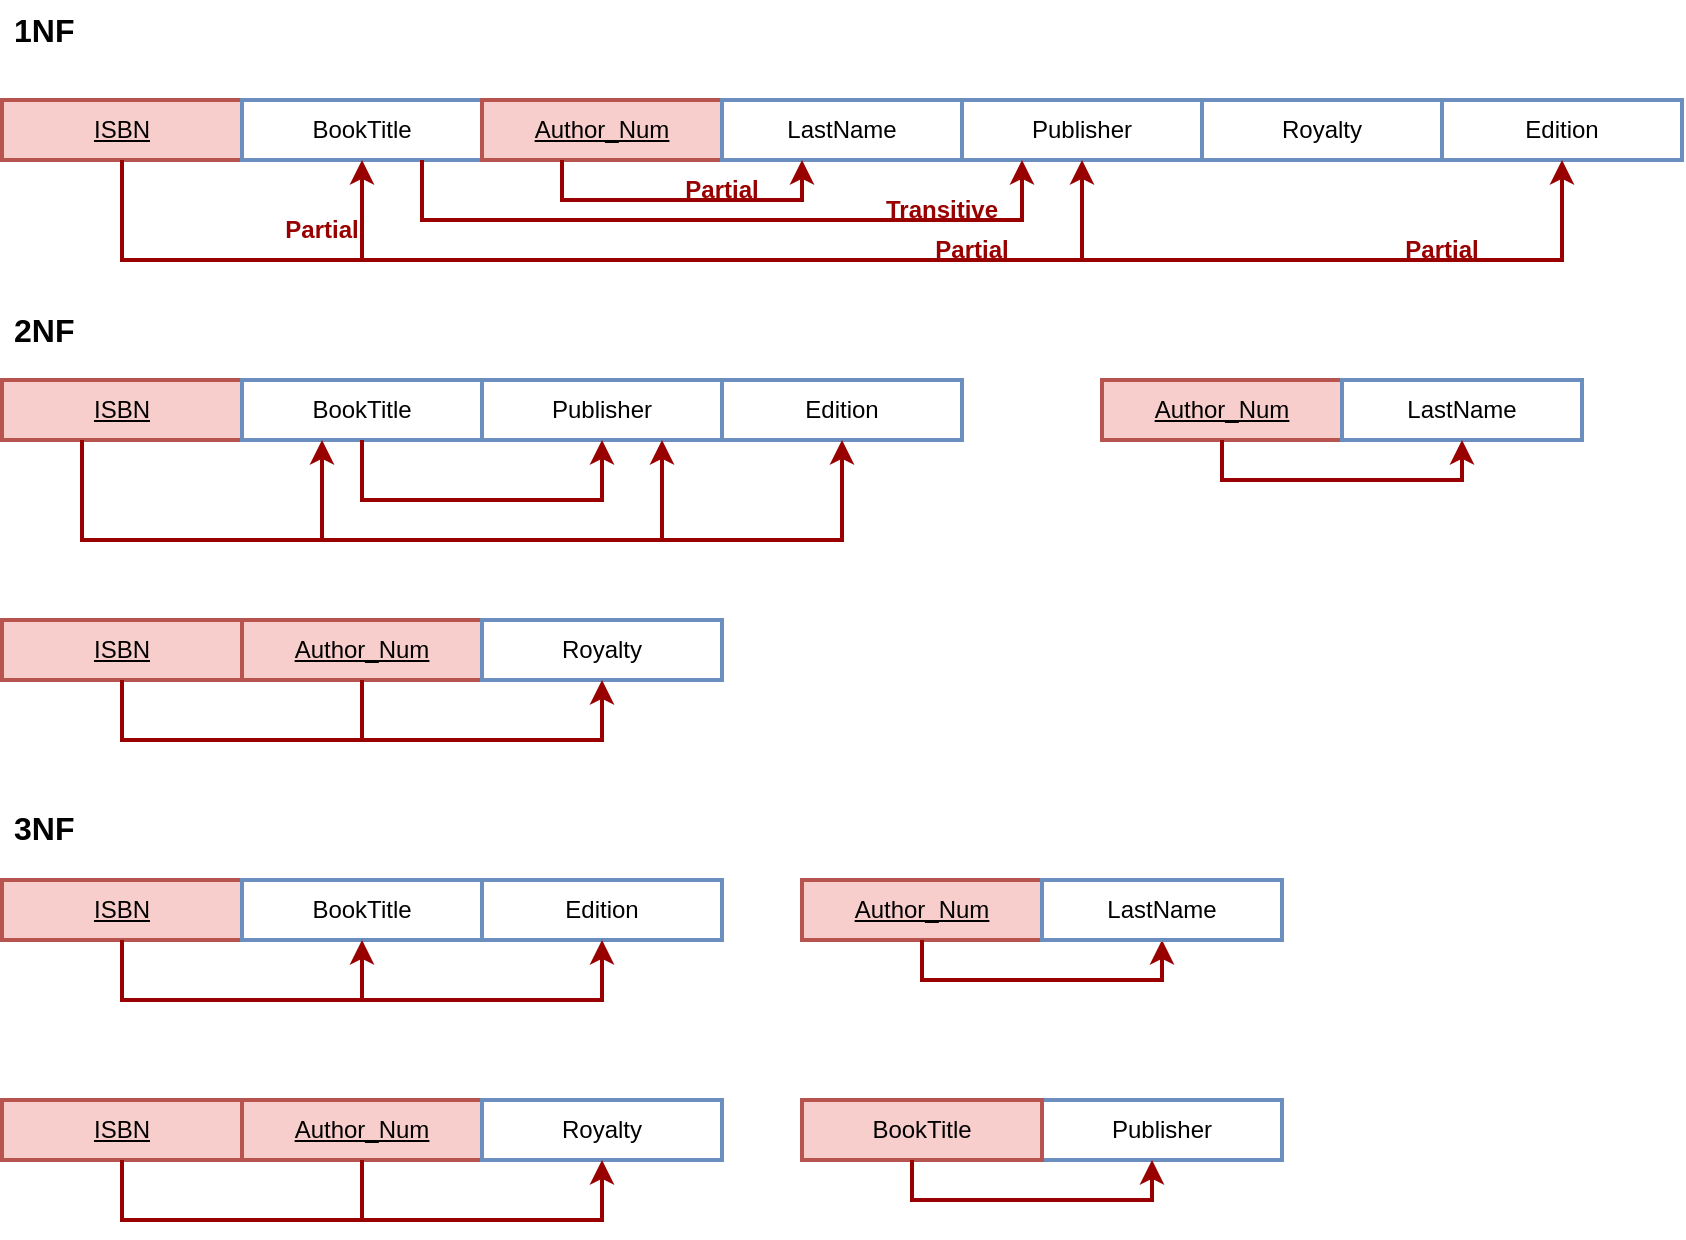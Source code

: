 <mxfile version="26.1.0">
  <diagram name="Page-1" id="AuHG8QwHxPZmuGQ9BJdn">
    <mxGraphModel dx="1136" dy="697" grid="1" gridSize="10" guides="1" tooltips="1" connect="1" arrows="1" fold="1" page="1" pageScale="1" pageWidth="1169" pageHeight="827" math="0" shadow="0">
      <root>
        <mxCell id="0" />
        <mxCell id="1" parent="0" />
        <mxCell id="KnLRKtkdSxUfIx8UTek1-1" value="&lt;span style=&quot;font-weight: normal;&quot;&gt;&lt;u&gt;ISBN&lt;/u&gt;&lt;/span&gt;" style="rounded=0;whiteSpace=wrap;html=1;fillColor=#f8cecc;strokeColor=#b85450;fontStyle=1;strokeWidth=2;" parent="1" vertex="1">
          <mxGeometry x="70" y="100" width="120" height="30" as="geometry" />
        </mxCell>
        <mxCell id="KnLRKtkdSxUfIx8UTek1-2" value="&lt;span style=&quot;font-weight: normal;&quot;&gt;BookTitle&lt;/span&gt;" style="rounded=0;whiteSpace=wrap;html=1;fillColor=none;strokeColor=#6c8ebf;fontStyle=1;strokeWidth=2;" parent="1" vertex="1">
          <mxGeometry x="190" y="100" width="120" height="30" as="geometry" />
        </mxCell>
        <mxCell id="KnLRKtkdSxUfIx8UTek1-3" value="&lt;span style=&quot;font-weight: normal;&quot;&gt;&lt;u&gt;Author_Num&lt;/u&gt;&lt;/span&gt;" style="rounded=0;whiteSpace=wrap;html=1;fillColor=#f8cecc;strokeColor=#b85450;fontStyle=1;strokeWidth=2;" parent="1" vertex="1">
          <mxGeometry x="310" y="100" width="120" height="30" as="geometry" />
        </mxCell>
        <mxCell id="KnLRKtkdSxUfIx8UTek1-4" value="&lt;span style=&quot;font-weight: normal;&quot;&gt;LastName&lt;/span&gt;" style="rounded=0;whiteSpace=wrap;html=1;fillColor=none;strokeColor=#6c8ebf;fontStyle=1;strokeWidth=2;" parent="1" vertex="1">
          <mxGeometry x="430" y="100" width="120" height="30" as="geometry" />
        </mxCell>
        <mxCell id="KnLRKtkdSxUfIx8UTek1-5" value="&lt;span style=&quot;font-weight: normal;&quot;&gt;Publisher&lt;/span&gt;" style="rounded=0;whiteSpace=wrap;html=1;fillColor=none;strokeColor=#6c8ebf;fontStyle=1;strokeWidth=2;" parent="1" vertex="1">
          <mxGeometry x="550" y="100" width="120" height="30" as="geometry" />
        </mxCell>
        <mxCell id="KnLRKtkdSxUfIx8UTek1-6" value="&lt;span style=&quot;font-weight: normal;&quot;&gt;Royalty&lt;/span&gt;" style="rounded=0;whiteSpace=wrap;html=1;fillColor=none;strokeColor=#6c8ebf;fontStyle=1;strokeWidth=2;" parent="1" vertex="1">
          <mxGeometry x="670" y="100" width="120" height="30" as="geometry" />
        </mxCell>
        <mxCell id="KnLRKtkdSxUfIx8UTek1-7" value="&lt;span style=&quot;font-weight: normal;&quot;&gt;Edition&lt;/span&gt;" style="rounded=0;whiteSpace=wrap;html=1;fillColor=none;strokeColor=#6c8ebf;fontStyle=1;strokeWidth=2;" parent="1" vertex="1">
          <mxGeometry x="790" y="100" width="120" height="30" as="geometry" />
        </mxCell>
        <mxCell id="KnLRKtkdSxUfIx8UTek1-10" value="" style="endArrow=classic;html=1;rounded=0;exitX=0.5;exitY=1;exitDx=0;exitDy=0;entryX=0.5;entryY=1;entryDx=0;entryDy=0;strokeColor=#990000;strokeWidth=2;" parent="1" source="KnLRKtkdSxUfIx8UTek1-1" target="KnLRKtkdSxUfIx8UTek1-2" edge="1">
          <mxGeometry width="50" height="50" relative="1" as="geometry">
            <mxPoint x="160" y="220" as="sourcePoint" />
            <mxPoint x="280" y="310" as="targetPoint" />
            <Array as="points">
              <mxPoint x="130" y="180" />
              <mxPoint x="190" y="180" />
              <mxPoint x="250" y="180" />
            </Array>
          </mxGeometry>
        </mxCell>
        <mxCell id="KnLRKtkdSxUfIx8UTek1-12" value="" style="endArrow=classic;html=1;rounded=0;exitX=0.5;exitY=1;exitDx=0;exitDy=0;entryX=0.25;entryY=1;entryDx=0;entryDy=0;strokeColor=#990000;strokeWidth=2;" parent="1" target="KnLRKtkdSxUfIx8UTek1-5" edge="1">
          <mxGeometry width="50" height="50" relative="1" as="geometry">
            <mxPoint x="280" y="130" as="sourcePoint" />
            <mxPoint x="400" y="130" as="targetPoint" />
            <Array as="points">
              <mxPoint x="280" y="160" />
              <mxPoint x="580" y="160" />
            </Array>
          </mxGeometry>
        </mxCell>
        <mxCell id="KnLRKtkdSxUfIx8UTek1-13" value="" style="endArrow=classic;html=1;rounded=0;exitX=0.5;exitY=1;exitDx=0;exitDy=0;entryX=0.5;entryY=1;entryDx=0;entryDy=0;strokeColor=#990000;strokeWidth=2;" parent="1" edge="1">
          <mxGeometry width="50" height="50" relative="1" as="geometry">
            <mxPoint x="350" y="130" as="sourcePoint" />
            <mxPoint x="470" y="130" as="targetPoint" />
            <Array as="points">
              <mxPoint x="350" y="150" />
              <mxPoint x="410" y="150" />
              <mxPoint x="470" y="150" />
            </Array>
          </mxGeometry>
        </mxCell>
        <mxCell id="KnLRKtkdSxUfIx8UTek1-14" value="" style="endArrow=classic;html=1;rounded=0;entryX=0.5;entryY=1;entryDx=0;entryDy=0;strokeColor=#990000;strokeWidth=2;" parent="1" target="KnLRKtkdSxUfIx8UTek1-5" edge="1">
          <mxGeometry width="50" height="50" relative="1" as="geometry">
            <mxPoint x="250" y="180" as="sourcePoint" />
            <mxPoint x="610" y="180" as="targetPoint" />
            <Array as="points">
              <mxPoint x="610" y="180" />
            </Array>
          </mxGeometry>
        </mxCell>
        <mxCell id="KnLRKtkdSxUfIx8UTek1-15" value="" style="endArrow=classic;html=1;rounded=0;entryX=0.5;entryY=1;entryDx=0;entryDy=0;strokeColor=#990000;strokeWidth=2;" parent="1" target="KnLRKtkdSxUfIx8UTek1-7" edge="1">
          <mxGeometry width="50" height="50" relative="1" as="geometry">
            <mxPoint x="610" y="180" as="sourcePoint" />
            <mxPoint x="970" y="130" as="targetPoint" />
            <Array as="points">
              <mxPoint x="850" y="180" />
            </Array>
          </mxGeometry>
        </mxCell>
        <mxCell id="KnLRKtkdSxUfIx8UTek1-16" value="&lt;span style=&quot;font-weight: normal;&quot;&gt;&lt;u&gt;ISBN&lt;/u&gt;&lt;/span&gt;" style="rounded=0;whiteSpace=wrap;html=1;fillColor=#f8cecc;strokeColor=#b85450;fontStyle=1;strokeWidth=2;" parent="1" vertex="1">
          <mxGeometry x="70" y="240" width="120" height="30" as="geometry" />
        </mxCell>
        <mxCell id="KnLRKtkdSxUfIx8UTek1-17" value="2NF" style="text;strokeColor=none;fillColor=none;align=left;verticalAlign=middle;spacingLeft=4;spacingRight=4;overflow=hidden;points=[[0,0.5],[1,0.5]];portConstraint=eastwest;rotatable=0;whiteSpace=wrap;html=1;fontStyle=1;fontSize=16;" parent="1" vertex="1">
          <mxGeometry x="70" y="200" width="80" height="30" as="geometry" />
        </mxCell>
        <mxCell id="KnLRKtkdSxUfIx8UTek1-18" value="&lt;span style=&quot;font-weight: normal;&quot;&gt;BookTitle&lt;/span&gt;" style="rounded=0;whiteSpace=wrap;html=1;fillColor=none;strokeColor=#6c8ebf;fontStyle=1;strokeWidth=2;" parent="1" vertex="1">
          <mxGeometry x="190" y="240" width="120" height="30" as="geometry" />
        </mxCell>
        <mxCell id="KnLRKtkdSxUfIx8UTek1-19" value="&lt;span style=&quot;font-weight: normal;&quot;&gt;Publisher&lt;/span&gt;" style="rounded=0;whiteSpace=wrap;html=1;fillColor=none;strokeColor=#6c8ebf;fontStyle=1;strokeWidth=2;" parent="1" vertex="1">
          <mxGeometry x="310" y="240" width="120" height="30" as="geometry" />
        </mxCell>
        <mxCell id="KnLRKtkdSxUfIx8UTek1-20" value="&lt;span style=&quot;font-weight: normal;&quot;&gt;Edition&lt;/span&gt;" style="rounded=0;whiteSpace=wrap;html=1;fillColor=none;strokeColor=#6c8ebf;fontStyle=1;strokeWidth=2;" parent="1" vertex="1">
          <mxGeometry x="430" y="240" width="120" height="30" as="geometry" />
        </mxCell>
        <mxCell id="KnLRKtkdSxUfIx8UTek1-21" value="" style="endArrow=classic;html=1;rounded=0;exitX=0.5;exitY=1;exitDx=0;exitDy=0;entryX=0.5;entryY=1;entryDx=0;entryDy=0;strokeColor=#990000;strokeWidth=2;" parent="1" target="KnLRKtkdSxUfIx8UTek1-19" edge="1">
          <mxGeometry width="50" height="50" relative="1" as="geometry">
            <mxPoint x="250" y="270" as="sourcePoint" />
            <mxPoint x="550" y="270" as="targetPoint" />
            <Array as="points">
              <mxPoint x="250" y="300" />
              <mxPoint x="370" y="300" />
            </Array>
          </mxGeometry>
        </mxCell>
        <mxCell id="KnLRKtkdSxUfIx8UTek1-22" value="" style="endArrow=classic;html=1;rounded=0;exitX=0.5;exitY=1;exitDx=0;exitDy=0;entryX=0.5;entryY=1;entryDx=0;entryDy=0;strokeColor=#990000;strokeWidth=2;" parent="1" edge="1">
          <mxGeometry width="50" height="50" relative="1" as="geometry">
            <mxPoint x="110" y="270" as="sourcePoint" />
            <mxPoint x="230" y="270" as="targetPoint" />
            <Array as="points">
              <mxPoint x="110" y="320" />
              <mxPoint x="170" y="320" />
              <mxPoint x="230" y="320" />
            </Array>
          </mxGeometry>
        </mxCell>
        <mxCell id="KnLRKtkdSxUfIx8UTek1-23" value="" style="endArrow=classic;html=1;rounded=0;entryX=0.75;entryY=1;entryDx=0;entryDy=0;strokeColor=#990000;strokeWidth=2;" parent="1" target="KnLRKtkdSxUfIx8UTek1-19" edge="1">
          <mxGeometry width="50" height="50" relative="1" as="geometry">
            <mxPoint x="230" y="320" as="sourcePoint" />
            <mxPoint x="590" y="270" as="targetPoint" />
            <Array as="points">
              <mxPoint x="400" y="320" />
            </Array>
          </mxGeometry>
        </mxCell>
        <mxCell id="KnLRKtkdSxUfIx8UTek1-24" value="" style="endArrow=classic;html=1;rounded=0;entryX=0.5;entryY=1;entryDx=0;entryDy=0;strokeColor=#990000;strokeWidth=2;" parent="1" target="KnLRKtkdSxUfIx8UTek1-20" edge="1">
          <mxGeometry width="50" height="50" relative="1" as="geometry">
            <mxPoint x="400" y="320" as="sourcePoint" />
            <mxPoint x="640" y="270" as="targetPoint" />
            <Array as="points">
              <mxPoint x="490" y="320" />
            </Array>
          </mxGeometry>
        </mxCell>
        <mxCell id="KnLRKtkdSxUfIx8UTek1-25" value="&lt;span style=&quot;font-weight: normal;&quot;&gt;&lt;u&gt;Author_Num&lt;/u&gt;&lt;/span&gt;" style="rounded=0;whiteSpace=wrap;html=1;fillColor=#f8cecc;strokeColor=#b85450;fontStyle=1;strokeWidth=2;" parent="1" vertex="1">
          <mxGeometry x="620" y="240" width="120" height="30" as="geometry" />
        </mxCell>
        <mxCell id="KnLRKtkdSxUfIx8UTek1-26" value="&lt;span style=&quot;font-weight: normal;&quot;&gt;LastName&lt;/span&gt;" style="rounded=0;whiteSpace=wrap;html=1;fillColor=none;strokeColor=#6c8ebf;fontStyle=1;strokeWidth=2;" parent="1" vertex="1">
          <mxGeometry x="740" y="240" width="120" height="30" as="geometry" />
        </mxCell>
        <mxCell id="KnLRKtkdSxUfIx8UTek1-27" value="" style="endArrow=classic;html=1;rounded=0;exitX=0.5;exitY=1;exitDx=0;exitDy=0;entryX=0.5;entryY=1;entryDx=0;entryDy=0;strokeColor=#990000;strokeWidth=2;" parent="1" edge="1">
          <mxGeometry width="50" height="50" relative="1" as="geometry">
            <mxPoint x="680" y="270" as="sourcePoint" />
            <mxPoint x="800" y="270" as="targetPoint" />
            <Array as="points">
              <mxPoint x="680" y="290" />
              <mxPoint x="740" y="290" />
              <mxPoint x="800" y="290" />
            </Array>
          </mxGeometry>
        </mxCell>
        <mxCell id="KnLRKtkdSxUfIx8UTek1-28" value="&lt;span style=&quot;font-weight: normal;&quot;&gt;&lt;u&gt;ISBN&lt;/u&gt;&lt;/span&gt;" style="rounded=0;whiteSpace=wrap;html=1;fillColor=#f8cecc;strokeColor=#b85450;fontStyle=1;strokeWidth=2;" parent="1" vertex="1">
          <mxGeometry x="70" y="360" width="120" height="30" as="geometry" />
        </mxCell>
        <mxCell id="KnLRKtkdSxUfIx8UTek1-29" value="&lt;span style=&quot;font-weight: normal;&quot;&gt;&lt;u&gt;Author_Num&lt;/u&gt;&lt;/span&gt;" style="rounded=0;whiteSpace=wrap;html=1;fillColor=#f8cecc;strokeColor=#b85450;fontStyle=1;strokeWidth=2;" parent="1" vertex="1">
          <mxGeometry x="190" y="360" width="120" height="30" as="geometry" />
        </mxCell>
        <mxCell id="KnLRKtkdSxUfIx8UTek1-30" value="&lt;span style=&quot;font-weight: normal;&quot;&gt;Royalty&lt;/span&gt;" style="rounded=0;whiteSpace=wrap;html=1;fillColor=none;strokeColor=#6c8ebf;fontStyle=1;strokeWidth=2;" parent="1" vertex="1">
          <mxGeometry x="310" y="360" width="120" height="30" as="geometry" />
        </mxCell>
        <mxCell id="KnLRKtkdSxUfIx8UTek1-31" value="" style="endArrow=classic;html=1;rounded=0;exitX=0.5;exitY=1;exitDx=0;exitDy=0;entryX=0.5;entryY=1;entryDx=0;entryDy=0;strokeColor=#990000;strokeWidth=2;" parent="1" target="KnLRKtkdSxUfIx8UTek1-30" edge="1">
          <mxGeometry width="50" height="50" relative="1" as="geometry">
            <mxPoint x="130" y="390" as="sourcePoint" />
            <mxPoint x="250" y="390" as="targetPoint" />
            <Array as="points">
              <mxPoint x="130" y="420" />
              <mxPoint x="370" y="420" />
            </Array>
          </mxGeometry>
        </mxCell>
        <mxCell id="KnLRKtkdSxUfIx8UTek1-32" value="" style="endArrow=none;html=1;rounded=0;entryX=0.5;entryY=1;entryDx=0;entryDy=0;fontColor=#990000;strokeColor=#990000;strokeWidth=2;" parent="1" target="KnLRKtkdSxUfIx8UTek1-29" edge="1">
          <mxGeometry width="50" height="50" relative="1" as="geometry">
            <mxPoint x="250" y="420" as="sourcePoint" />
            <mxPoint x="300" y="420" as="targetPoint" />
          </mxGeometry>
        </mxCell>
        <mxCell id="KnLRKtkdSxUfIx8UTek1-33" value="3NF" style="text;strokeColor=none;fillColor=none;align=left;verticalAlign=middle;spacingLeft=4;spacingRight=4;overflow=hidden;points=[[0,0.5],[1,0.5]];portConstraint=eastwest;rotatable=0;whiteSpace=wrap;html=1;fontStyle=1;fontSize=16;" parent="1" vertex="1">
          <mxGeometry x="70" y="449" width="80" height="30" as="geometry" />
        </mxCell>
        <mxCell id="KnLRKtkdSxUfIx8UTek1-34" value="1NF" style="text;strokeColor=none;fillColor=none;align=left;verticalAlign=middle;spacingLeft=4;spacingRight=4;overflow=hidden;points=[[0,0.5],[1,0.5]];portConstraint=eastwest;rotatable=0;whiteSpace=wrap;html=1;fontStyle=1;fontSize=16;" parent="1" vertex="1">
          <mxGeometry x="70" y="50" width="80" height="30" as="geometry" />
        </mxCell>
        <mxCell id="KnLRKtkdSxUfIx8UTek1-35" value="&lt;span style=&quot;font-weight: normal;&quot;&gt;&lt;u&gt;ISBN&lt;/u&gt;&lt;/span&gt;" style="rounded=0;whiteSpace=wrap;html=1;fillColor=#f8cecc;strokeColor=#b85450;fontStyle=1;strokeWidth=2;" parent="1" vertex="1">
          <mxGeometry x="70" y="490" width="120" height="30" as="geometry" />
        </mxCell>
        <mxCell id="KnLRKtkdSxUfIx8UTek1-36" value="&lt;span style=&quot;font-weight: normal;&quot;&gt;BookTitle&lt;/span&gt;" style="rounded=0;whiteSpace=wrap;html=1;fillColor=none;strokeColor=#6c8ebf;fontStyle=1;strokeWidth=2;" parent="1" vertex="1">
          <mxGeometry x="190" y="490" width="120" height="30" as="geometry" />
        </mxCell>
        <mxCell id="KnLRKtkdSxUfIx8UTek1-37" value="&lt;span style=&quot;font-weight: normal;&quot;&gt;Edition&lt;/span&gt;" style="rounded=0;whiteSpace=wrap;html=1;fillColor=none;strokeColor=#6c8ebf;fontStyle=1;strokeWidth=2;" parent="1" vertex="1">
          <mxGeometry x="310" y="490" width="120" height="30" as="geometry" />
        </mxCell>
        <mxCell id="KnLRKtkdSxUfIx8UTek1-38" value="" style="endArrow=classic;html=1;rounded=0;exitX=0.5;exitY=1;exitDx=0;exitDy=0;entryX=0.5;entryY=1;entryDx=0;entryDy=0;strokeColor=#990000;strokeWidth=2;" parent="1" edge="1">
          <mxGeometry width="50" height="50" relative="1" as="geometry">
            <mxPoint x="130" y="520" as="sourcePoint" />
            <mxPoint x="370" y="520" as="targetPoint" />
            <Array as="points">
              <mxPoint x="130" y="550" />
              <mxPoint x="370" y="550" />
            </Array>
          </mxGeometry>
        </mxCell>
        <mxCell id="KnLRKtkdSxUfIx8UTek1-42" value="" style="endArrow=classic;html=1;rounded=0;entryX=0.5;entryY=1;entryDx=0;entryDy=0;strokeColor=#990000;strokeWidth=2;" parent="1" target="KnLRKtkdSxUfIx8UTek1-36" edge="1">
          <mxGeometry width="50" height="50" relative="1" as="geometry">
            <mxPoint x="250" y="550" as="sourcePoint" />
            <mxPoint x="340" y="290" as="targetPoint" />
          </mxGeometry>
        </mxCell>
        <mxCell id="KnLRKtkdSxUfIx8UTek1-44" value="&lt;span style=&quot;font-weight: normal;&quot;&gt;Publisher&lt;/span&gt;" style="rounded=0;whiteSpace=wrap;html=1;fillColor=none;strokeColor=#6c8ebf;fontStyle=1;strokeWidth=2;" parent="1" vertex="1">
          <mxGeometry x="590" y="600" width="120" height="30" as="geometry" />
        </mxCell>
        <mxCell id="KnLRKtkdSxUfIx8UTek1-45" value="&lt;span style=&quot;font-weight: normal;&quot;&gt;&lt;u&gt;Author_Num&lt;/u&gt;&lt;/span&gt;" style="rounded=0;whiteSpace=wrap;html=1;fillColor=#f8cecc;strokeColor=#b85450;fontStyle=1;strokeWidth=2;" parent="1" vertex="1">
          <mxGeometry x="470" y="490" width="120" height="30" as="geometry" />
        </mxCell>
        <mxCell id="KnLRKtkdSxUfIx8UTek1-46" value="" style="endArrow=classic;html=1;rounded=0;exitX=0.5;exitY=1;exitDx=0;exitDy=0;entryX=0.5;entryY=1;entryDx=0;entryDy=0;strokeColor=#990000;strokeWidth=2;" parent="1" edge="1">
          <mxGeometry width="50" height="50" relative="1" as="geometry">
            <mxPoint x="530" y="520" as="sourcePoint" />
            <mxPoint x="650" y="520" as="targetPoint" />
            <Array as="points">
              <mxPoint x="530" y="540" />
              <mxPoint x="590" y="540" />
              <mxPoint x="650" y="540" />
            </Array>
          </mxGeometry>
        </mxCell>
        <mxCell id="KnLRKtkdSxUfIx8UTek1-47" value="&lt;span style=&quot;font-weight: normal;&quot;&gt;LastName&lt;/span&gt;" style="rounded=0;whiteSpace=wrap;html=1;fillColor=none;strokeColor=#6c8ebf;fontStyle=1;strokeWidth=2;" parent="1" vertex="1">
          <mxGeometry x="590" y="490" width="120" height="30" as="geometry" />
        </mxCell>
        <mxCell id="KnLRKtkdSxUfIx8UTek1-48" value="&lt;span style=&quot;font-weight: normal;&quot;&gt;&lt;u&gt;ISBN&lt;/u&gt;&lt;/span&gt;" style="rounded=0;whiteSpace=wrap;html=1;fillColor=#f8cecc;strokeColor=#b85450;fontStyle=1;strokeWidth=2;" parent="1" vertex="1">
          <mxGeometry x="70" y="600" width="120" height="30" as="geometry" />
        </mxCell>
        <mxCell id="KnLRKtkdSxUfIx8UTek1-49" value="&lt;span style=&quot;font-weight: normal;&quot;&gt;&lt;u&gt;Author_Num&lt;/u&gt;&lt;/span&gt;" style="rounded=0;whiteSpace=wrap;html=1;fillColor=#f8cecc;strokeColor=#b85450;fontStyle=1;strokeWidth=2;" parent="1" vertex="1">
          <mxGeometry x="190" y="600" width="120" height="30" as="geometry" />
        </mxCell>
        <mxCell id="KnLRKtkdSxUfIx8UTek1-50" value="&lt;span style=&quot;font-weight: normal;&quot;&gt;Royalty&lt;/span&gt;" style="rounded=0;whiteSpace=wrap;html=1;fillColor=none;strokeColor=#6c8ebf;fontStyle=1;strokeWidth=2;" parent="1" vertex="1">
          <mxGeometry x="310" y="600" width="120" height="30" as="geometry" />
        </mxCell>
        <mxCell id="KnLRKtkdSxUfIx8UTek1-51" value="" style="endArrow=classic;html=1;rounded=0;exitX=0.5;exitY=1;exitDx=0;exitDy=0;entryX=0.5;entryY=1;entryDx=0;entryDy=0;strokeColor=#990000;strokeWidth=2;" parent="1" target="KnLRKtkdSxUfIx8UTek1-50" edge="1">
          <mxGeometry width="50" height="50" relative="1" as="geometry">
            <mxPoint x="130" y="630" as="sourcePoint" />
            <mxPoint x="250" y="630" as="targetPoint" />
            <Array as="points">
              <mxPoint x="130" y="660" />
              <mxPoint x="370" y="660" />
            </Array>
          </mxGeometry>
        </mxCell>
        <mxCell id="KnLRKtkdSxUfIx8UTek1-52" value="" style="endArrow=none;html=1;rounded=0;entryX=0.5;entryY=1;entryDx=0;entryDy=0;fontColor=#990000;strokeColor=#990000;strokeWidth=2;" parent="1" target="KnLRKtkdSxUfIx8UTek1-49" edge="1">
          <mxGeometry width="50" height="50" relative="1" as="geometry">
            <mxPoint x="250" y="660" as="sourcePoint" />
            <mxPoint x="300" y="660" as="targetPoint" />
          </mxGeometry>
        </mxCell>
        <mxCell id="KnLRKtkdSxUfIx8UTek1-53" value="&lt;span style=&quot;font-weight: normal;&quot;&gt;BookTitle&lt;/span&gt;" style="rounded=0;whiteSpace=wrap;html=1;fillColor=#f8cecc;strokeColor=#b85450;fontStyle=1;strokeWidth=2;" parent="1" vertex="1">
          <mxGeometry x="470" y="600" width="120" height="30" as="geometry" />
        </mxCell>
        <mxCell id="KnLRKtkdSxUfIx8UTek1-54" value="" style="endArrow=classic;html=1;rounded=0;exitX=0.5;exitY=1;exitDx=0;exitDy=0;entryX=0.5;entryY=1;entryDx=0;entryDy=0;strokeColor=#990000;strokeWidth=2;" parent="1" edge="1">
          <mxGeometry width="50" height="50" relative="1" as="geometry">
            <mxPoint x="525" y="630" as="sourcePoint" />
            <mxPoint x="645" y="630" as="targetPoint" />
            <Array as="points">
              <mxPoint x="525" y="650" />
              <mxPoint x="585" y="650" />
              <mxPoint x="645" y="650" />
            </Array>
          </mxGeometry>
        </mxCell>
        <mxCell id="8oVlWN8KeE0YYD7ImiJh-1" value="Transitive" style="text;html=1;align=center;verticalAlign=middle;whiteSpace=wrap;rounded=0;fontColor=#990000;fontStyle=1" vertex="1" parent="1">
          <mxGeometry x="510" y="140" width="60" height="30" as="geometry" />
        </mxCell>
        <mxCell id="8oVlWN8KeE0YYD7ImiJh-2" value="Partial" style="text;html=1;align=center;verticalAlign=middle;whiteSpace=wrap;rounded=0;fontColor=#990000;fontStyle=1" vertex="1" parent="1">
          <mxGeometry x="400" y="130" width="60" height="30" as="geometry" />
        </mxCell>
        <mxCell id="8oVlWN8KeE0YYD7ImiJh-5" value="Partial" style="text;html=1;align=center;verticalAlign=middle;whiteSpace=wrap;rounded=0;fontColor=#990000;fontStyle=1" vertex="1" parent="1">
          <mxGeometry x="525" y="160" width="60" height="30" as="geometry" />
        </mxCell>
        <mxCell id="8oVlWN8KeE0YYD7ImiJh-6" value="Partial" style="text;html=1;align=center;verticalAlign=middle;whiteSpace=wrap;rounded=0;fontColor=#990000;fontStyle=1" vertex="1" parent="1">
          <mxGeometry x="760" y="160" width="60" height="30" as="geometry" />
        </mxCell>
        <mxCell id="8oVlWN8KeE0YYD7ImiJh-8" value="Partial" style="text;html=1;align=center;verticalAlign=middle;whiteSpace=wrap;rounded=0;fontColor=#990000;fontStyle=1" vertex="1" parent="1">
          <mxGeometry x="200" y="150" width="60" height="30" as="geometry" />
        </mxCell>
      </root>
    </mxGraphModel>
  </diagram>
</mxfile>
